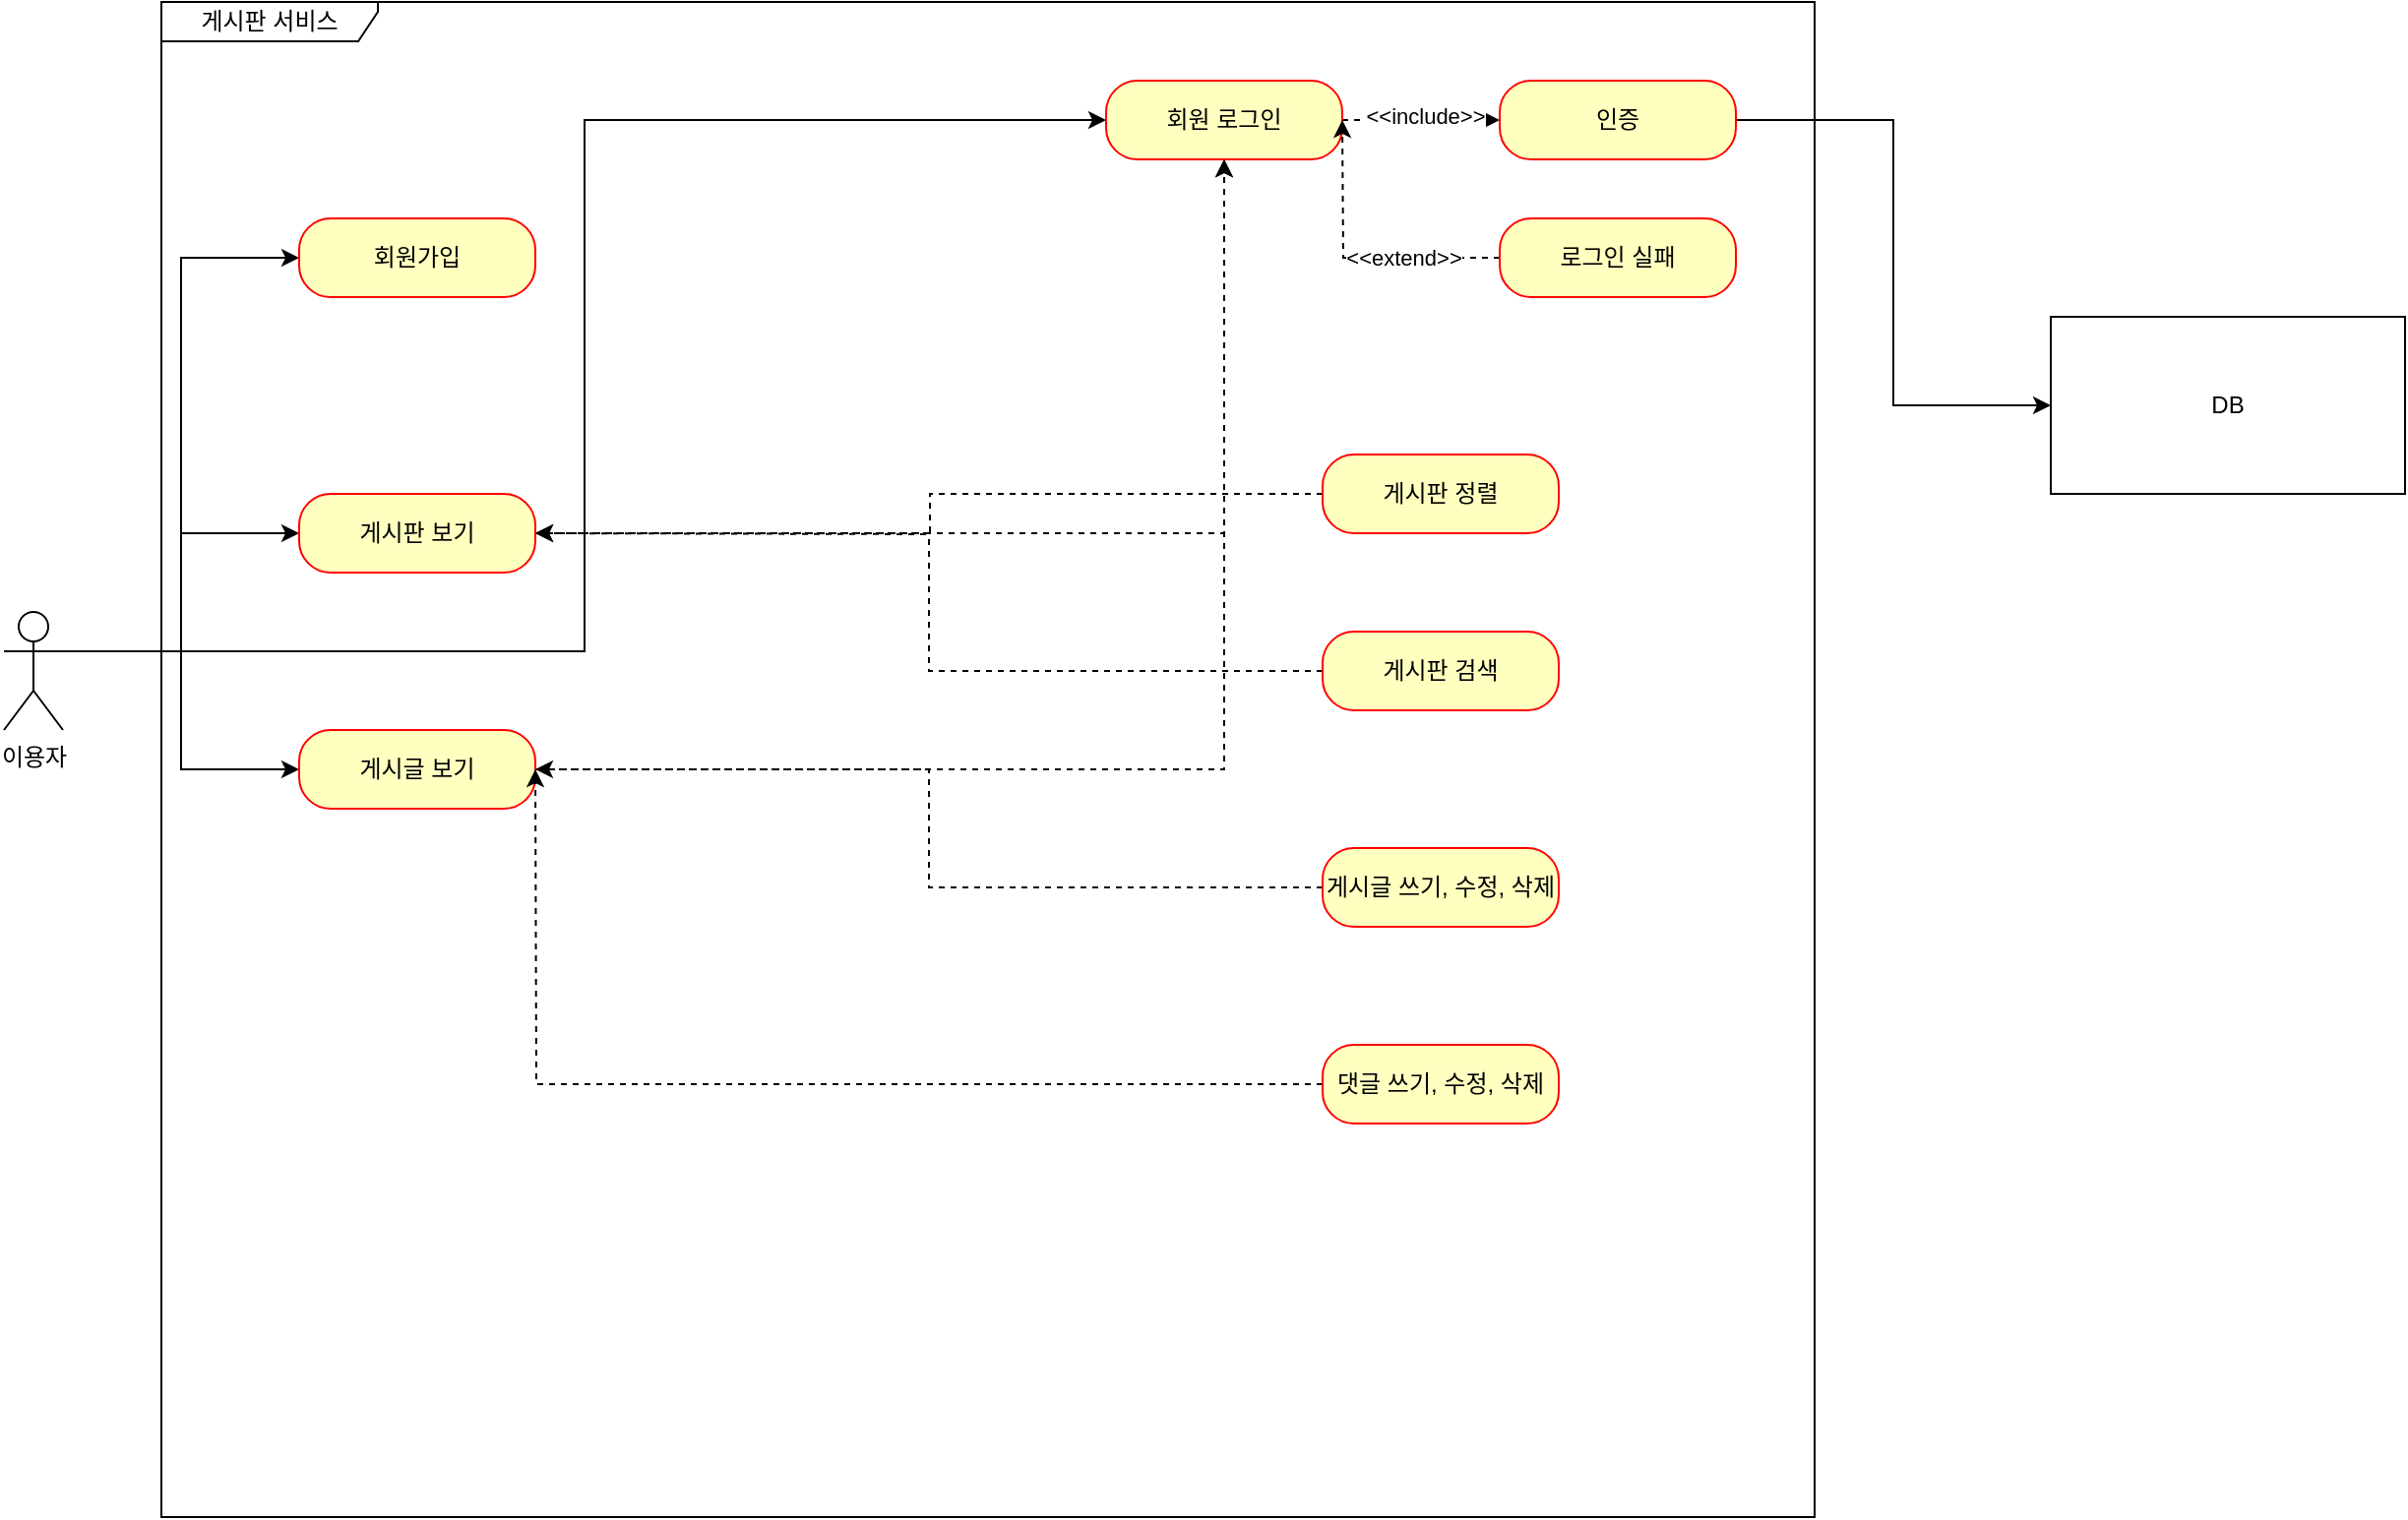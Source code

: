 <mxfile version="21.1.1" type="github">
  <diagram name="페이지-1" id="c91m3DdxbJwZdMrbwp2w">
    <mxGraphModel dx="298" dy="580" grid="1" gridSize="10" guides="1" tooltips="1" connect="1" arrows="1" fold="1" page="1" pageScale="1" pageWidth="827" pageHeight="1169" math="0" shadow="0">
      <root>
        <mxCell id="0" />
        <mxCell id="1" parent="0" />
        <mxCell id="VP0A-6QvOMtMgapWuJJO-18" style="edgeStyle=orthogonalEdgeStyle;rounded=0;orthogonalLoop=1;jettySize=auto;html=1;exitX=1;exitY=0.333;exitDx=0;exitDy=0;exitPerimeter=0;entryX=0;entryY=0.5;entryDx=0;entryDy=0;strokeColor=default;" edge="1" parent="1" source="VP0A-6QvOMtMgapWuJJO-1" target="VP0A-6QvOMtMgapWuJJO-6">
          <mxGeometry relative="1" as="geometry" />
        </mxCell>
        <mxCell id="VP0A-6QvOMtMgapWuJJO-19" style="edgeStyle=orthogonalEdgeStyle;rounded=0;orthogonalLoop=1;jettySize=auto;html=1;exitX=1;exitY=0.333;exitDx=0;exitDy=0;exitPerimeter=0;entryX=0;entryY=0.5;entryDx=0;entryDy=0;" edge="1" parent="1" source="VP0A-6QvOMtMgapWuJJO-1" target="VP0A-6QvOMtMgapWuJJO-10">
          <mxGeometry relative="1" as="geometry" />
        </mxCell>
        <mxCell id="VP0A-6QvOMtMgapWuJJO-20" style="edgeStyle=orthogonalEdgeStyle;rounded=0;orthogonalLoop=1;jettySize=auto;html=1;exitX=1;exitY=0.333;exitDx=0;exitDy=0;exitPerimeter=0;" edge="1" parent="1" source="VP0A-6QvOMtMgapWuJJO-1" target="VP0A-6QvOMtMgapWuJJO-9">
          <mxGeometry relative="1" as="geometry" />
        </mxCell>
        <mxCell id="VP0A-6QvOMtMgapWuJJO-21" style="edgeStyle=orthogonalEdgeStyle;rounded=0;orthogonalLoop=1;jettySize=auto;html=1;exitX=1;exitY=0.333;exitDx=0;exitDy=0;exitPerimeter=0;entryX=0;entryY=0.5;entryDx=0;entryDy=0;" edge="1" parent="1" source="VP0A-6QvOMtMgapWuJJO-1" target="VP0A-6QvOMtMgapWuJJO-8">
          <mxGeometry relative="1" as="geometry" />
        </mxCell>
        <mxCell id="VP0A-6QvOMtMgapWuJJO-1" value="이용자" style="shape=umlActor;verticalLabelPosition=bottom;verticalAlign=top;html=1;" vertex="1" parent="1">
          <mxGeometry x="80" y="390" width="30" height="60" as="geometry" />
        </mxCell>
        <mxCell id="VP0A-6QvOMtMgapWuJJO-4" value="게시판 서비스" style="shape=umlFrame;whiteSpace=wrap;html=1;pointerEvents=0;width=110;height=20;" vertex="1" parent="1">
          <mxGeometry x="160" y="80" width="840" height="770" as="geometry" />
        </mxCell>
        <mxCell id="VP0A-6QvOMtMgapWuJJO-6" value="회원가입" style="rounded=1;whiteSpace=wrap;html=1;arcSize=40;fontColor=#000000;fillColor=#ffffc0;strokeColor=#ff0000;" vertex="1" parent="1">
          <mxGeometry x="230" y="190" width="120" height="40" as="geometry" />
        </mxCell>
        <mxCell id="VP0A-6QvOMtMgapWuJJO-26" style="edgeStyle=orthogonalEdgeStyle;rounded=0;orthogonalLoop=1;jettySize=auto;html=1;exitX=1;exitY=0.5;exitDx=0;exitDy=0;dashed=1;" edge="1" parent="1" source="VP0A-6QvOMtMgapWuJJO-8" target="VP0A-6QvOMtMgapWuJJO-10">
          <mxGeometry relative="1" as="geometry" />
        </mxCell>
        <mxCell id="VP0A-6QvOMtMgapWuJJO-8" value="게시판 보기" style="rounded=1;whiteSpace=wrap;html=1;arcSize=40;fontColor=#000000;fillColor=#ffffc0;strokeColor=#ff0000;" vertex="1" parent="1">
          <mxGeometry x="230" y="330" width="120" height="40" as="geometry" />
        </mxCell>
        <mxCell id="VP0A-6QvOMtMgapWuJJO-27" style="edgeStyle=orthogonalEdgeStyle;rounded=0;orthogonalLoop=1;jettySize=auto;html=1;exitX=1;exitY=0.5;exitDx=0;exitDy=0;dashed=1;" edge="1" parent="1" source="VP0A-6QvOMtMgapWuJJO-9" target="VP0A-6QvOMtMgapWuJJO-10">
          <mxGeometry relative="1" as="geometry" />
        </mxCell>
        <mxCell id="VP0A-6QvOMtMgapWuJJO-9" value="게시글 보기" style="rounded=1;whiteSpace=wrap;html=1;arcSize=40;fontColor=#000000;fillColor=#ffffc0;strokeColor=#ff0000;" vertex="1" parent="1">
          <mxGeometry x="230" y="450" width="120" height="40" as="geometry" />
        </mxCell>
        <mxCell id="VP0A-6QvOMtMgapWuJJO-22" style="edgeStyle=orthogonalEdgeStyle;rounded=0;orthogonalLoop=1;jettySize=auto;html=1;exitX=1;exitY=0.5;exitDx=0;exitDy=0;entryX=0;entryY=0.5;entryDx=0;entryDy=0;dashed=1;" edge="1" parent="1" source="VP0A-6QvOMtMgapWuJJO-10" target="VP0A-6QvOMtMgapWuJJO-11">
          <mxGeometry relative="1" as="geometry" />
        </mxCell>
        <mxCell id="VP0A-6QvOMtMgapWuJJO-24" value="&amp;lt;&amp;lt;include&amp;gt;&amp;gt;" style="edgeLabel;html=1;align=center;verticalAlign=middle;resizable=0;points=[];" vertex="1" connectable="0" parent="VP0A-6QvOMtMgapWuJJO-22">
          <mxGeometry x="0.034" y="2" relative="1" as="geometry">
            <mxPoint as="offset" />
          </mxGeometry>
        </mxCell>
        <mxCell id="VP0A-6QvOMtMgapWuJJO-10" value="회원 로그인" style="rounded=1;whiteSpace=wrap;html=1;arcSize=40;fontColor=#000000;fillColor=#ffffc0;strokeColor=#ff0000;" vertex="1" parent="1">
          <mxGeometry x="640" y="120" width="120" height="40" as="geometry" />
        </mxCell>
        <mxCell id="VP0A-6QvOMtMgapWuJJO-35" style="edgeStyle=orthogonalEdgeStyle;rounded=0;orthogonalLoop=1;jettySize=auto;html=1;exitX=1;exitY=0.5;exitDx=0;exitDy=0;entryX=0;entryY=0.5;entryDx=0;entryDy=0;" edge="1" parent="1" source="VP0A-6QvOMtMgapWuJJO-11" target="VP0A-6QvOMtMgapWuJJO-32">
          <mxGeometry relative="1" as="geometry" />
        </mxCell>
        <mxCell id="VP0A-6QvOMtMgapWuJJO-11" value="인증" style="rounded=1;whiteSpace=wrap;html=1;arcSize=40;fontColor=#000000;fillColor=#ffffc0;strokeColor=#ff0000;" vertex="1" parent="1">
          <mxGeometry x="840" y="120" width="120" height="40" as="geometry" />
        </mxCell>
        <mxCell id="VP0A-6QvOMtMgapWuJJO-23" style="edgeStyle=orthogonalEdgeStyle;rounded=0;orthogonalLoop=1;jettySize=auto;html=1;exitX=0;exitY=0.5;exitDx=0;exitDy=0;dashed=1;" edge="1" parent="1" source="VP0A-6QvOMtMgapWuJJO-12">
          <mxGeometry relative="1" as="geometry">
            <mxPoint x="760" y="140.0" as="targetPoint" />
          </mxGeometry>
        </mxCell>
        <mxCell id="VP0A-6QvOMtMgapWuJJO-25" value="&amp;lt;&amp;lt;extend&amp;gt;&amp;gt;" style="edgeLabel;html=1;align=center;verticalAlign=middle;resizable=0;points=[];" vertex="1" connectable="0" parent="VP0A-6QvOMtMgapWuJJO-23">
          <mxGeometry x="-0.337" relative="1" as="geometry">
            <mxPoint as="offset" />
          </mxGeometry>
        </mxCell>
        <mxCell id="VP0A-6QvOMtMgapWuJJO-12" value="로그인 실패" style="rounded=1;whiteSpace=wrap;html=1;arcSize=40;fontColor=#000000;fillColor=#ffffc0;strokeColor=#ff0000;" vertex="1" parent="1">
          <mxGeometry x="840" y="190" width="120" height="40" as="geometry" />
        </mxCell>
        <mxCell id="VP0A-6QvOMtMgapWuJJO-28" style="edgeStyle=orthogonalEdgeStyle;rounded=0;orthogonalLoop=1;jettySize=auto;html=1;exitX=0;exitY=0.5;exitDx=0;exitDy=0;dashed=1;" edge="1" parent="1" source="VP0A-6QvOMtMgapWuJJO-13">
          <mxGeometry relative="1" as="geometry">
            <mxPoint x="350" y="350" as="targetPoint" />
          </mxGeometry>
        </mxCell>
        <mxCell id="VP0A-6QvOMtMgapWuJJO-13" value="게시판 정렬" style="rounded=1;whiteSpace=wrap;html=1;arcSize=40;fontColor=#000000;fillColor=#ffffc0;strokeColor=#ff0000;" vertex="1" parent="1">
          <mxGeometry x="750" y="310" width="120" height="40" as="geometry" />
        </mxCell>
        <mxCell id="VP0A-6QvOMtMgapWuJJO-29" style="edgeStyle=orthogonalEdgeStyle;rounded=0;orthogonalLoop=1;jettySize=auto;html=1;exitX=0;exitY=0.5;exitDx=0;exitDy=0;entryX=1;entryY=0.5;entryDx=0;entryDy=0;dashed=1;" edge="1" parent="1" source="VP0A-6QvOMtMgapWuJJO-14" target="VP0A-6QvOMtMgapWuJJO-8">
          <mxGeometry relative="1" as="geometry" />
        </mxCell>
        <mxCell id="VP0A-6QvOMtMgapWuJJO-14" value="게시판 검색" style="rounded=1;whiteSpace=wrap;html=1;arcSize=40;fontColor=#000000;fillColor=#ffffc0;strokeColor=#ff0000;" vertex="1" parent="1">
          <mxGeometry x="750" y="400" width="120" height="40" as="geometry" />
        </mxCell>
        <mxCell id="VP0A-6QvOMtMgapWuJJO-30" style="edgeStyle=orthogonalEdgeStyle;rounded=0;orthogonalLoop=1;jettySize=auto;html=1;exitX=0;exitY=0.5;exitDx=0;exitDy=0;entryX=1;entryY=0.5;entryDx=0;entryDy=0;dashed=1;" edge="1" parent="1" source="VP0A-6QvOMtMgapWuJJO-15" target="VP0A-6QvOMtMgapWuJJO-9">
          <mxGeometry relative="1" as="geometry" />
        </mxCell>
        <mxCell id="VP0A-6QvOMtMgapWuJJO-15" value="게시글 쓰기, 수정, 삭제" style="rounded=1;whiteSpace=wrap;html=1;arcSize=40;fontColor=#000000;fillColor=#ffffc0;strokeColor=#ff0000;" vertex="1" parent="1">
          <mxGeometry x="750" y="510" width="120" height="40" as="geometry" />
        </mxCell>
        <mxCell id="VP0A-6QvOMtMgapWuJJO-31" style="edgeStyle=orthogonalEdgeStyle;rounded=0;orthogonalLoop=1;jettySize=auto;html=1;exitX=0;exitY=0.5;exitDx=0;exitDy=0;dashed=1;" edge="1" parent="1" source="VP0A-6QvOMtMgapWuJJO-16">
          <mxGeometry relative="1" as="geometry">
            <mxPoint x="350" y="470" as="targetPoint" />
          </mxGeometry>
        </mxCell>
        <mxCell id="VP0A-6QvOMtMgapWuJJO-16" value="댓글 쓰기, 수정, 삭제" style="rounded=1;whiteSpace=wrap;html=1;arcSize=40;fontColor=#000000;fillColor=#ffffc0;strokeColor=#ff0000;" vertex="1" parent="1">
          <mxGeometry x="750" y="610" width="120" height="40" as="geometry" />
        </mxCell>
        <mxCell id="VP0A-6QvOMtMgapWuJJO-32" value="DB" style="html=1;dropTarget=0;whiteSpace=wrap;" vertex="1" parent="1">
          <mxGeometry x="1120" y="240" width="180" height="90" as="geometry" />
        </mxCell>
      </root>
    </mxGraphModel>
  </diagram>
</mxfile>
